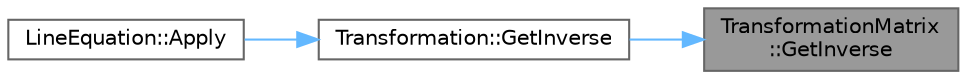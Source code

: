 digraph "TransformationMatrix::GetInverse"
{
 // LATEX_PDF_SIZE
  bgcolor="transparent";
  edge [fontname=Helvetica,fontsize=10,labelfontname=Helvetica,labelfontsize=10];
  node [fontname=Helvetica,fontsize=10,shape=box,height=0.2,width=0.9];
  rankdir="RL";
  Node1 [label="TransformationMatrix\l::GetInverse",height=0.2,width=0.4,color="gray40", fillcolor="grey60", style="filled", fontcolor="black",tooltip="Finds inversion of matrix."];
  Node1 -> Node2 [dir="back",color="steelblue1",style="solid"];
  Node2 [label="Transformation::GetInverse",height=0.2,width=0.4,color="grey40", fillcolor="white", style="filled",URL="$class_transformation.html#ac3d5ded1acd2dfd8f61571c9da49915c",tooltip="Calculate inverse of transformation."];
  Node2 -> Node3 [dir="back",color="steelblue1",style="solid"];
  Node3 [label="LineEquation::Apply",height=0.2,width=0.4,color="grey40", fillcolor="white", style="filled",URL="$struct_line_equation.html#adb9d9d9e24ffea16524aff477253e337",tooltip="Apply transformation to a conic equation."];
}
